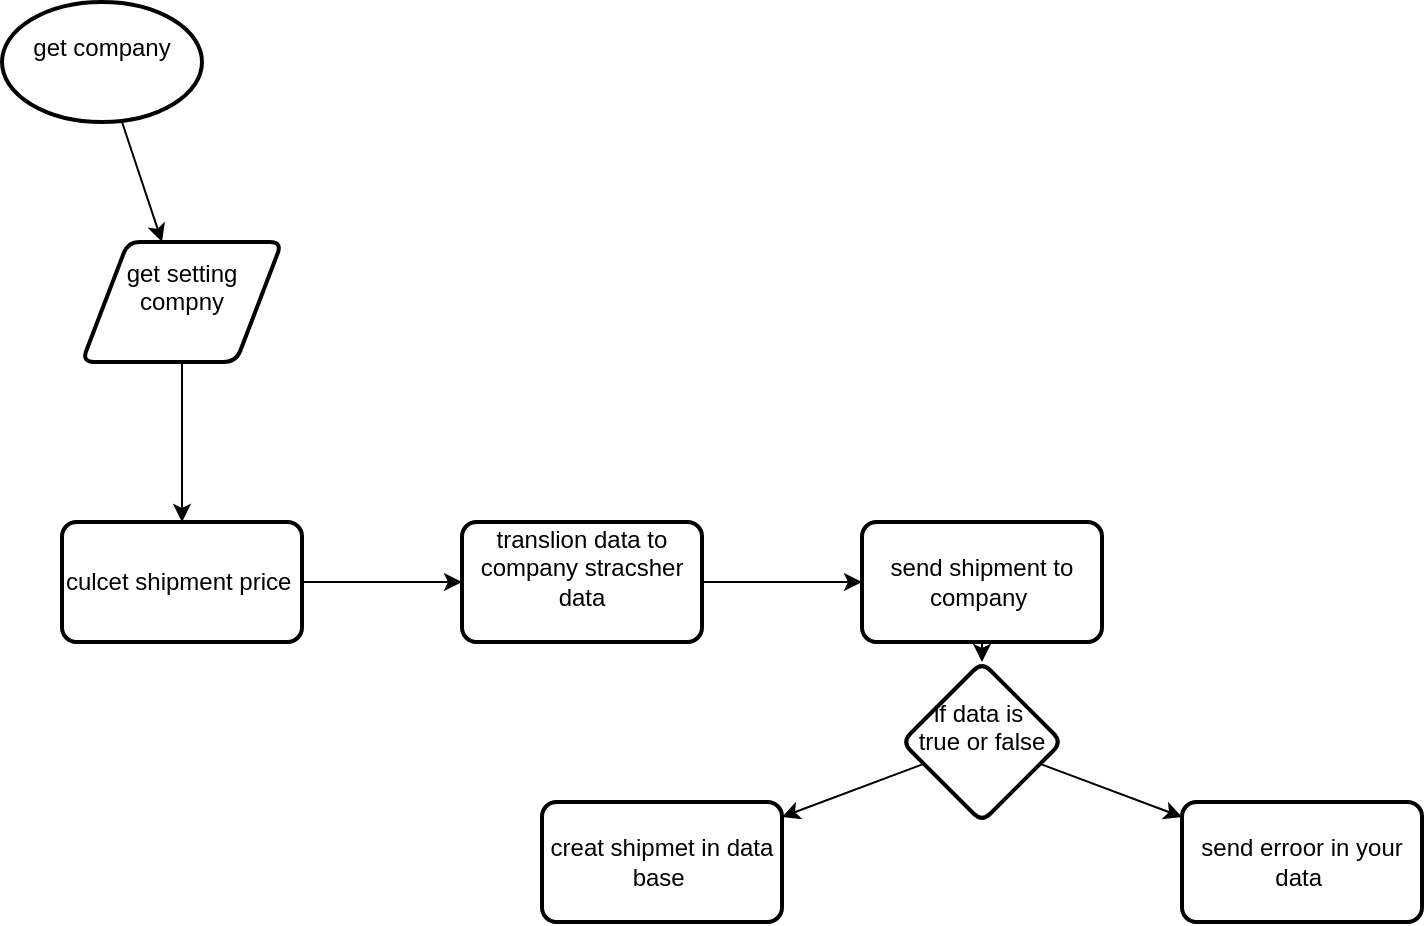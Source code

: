 <mxfile>
    <diagram id="SjiLC_NiveqXMaWre823" name="Page-1">
        <mxGraphModel dx="1100" dy="571" grid="1" gridSize="10" guides="1" tooltips="1" connect="1" arrows="1" fold="1" page="1" pageScale="1" pageWidth="850" pageHeight="1100" math="0" shadow="0">
            <root>
                <mxCell id="0"/>
                <mxCell id="1" parent="0"/>
                <mxCell id="4" value="" style="edgeStyle=none;html=1;" edge="1" parent="1" source="2" target="3">
                    <mxGeometry relative="1" as="geometry"/>
                </mxCell>
                <mxCell id="2" value="get company&lt;div&gt;&lt;br&gt;&lt;/div&gt;" style="strokeWidth=2;html=1;shape=mxgraph.flowchart.start_1;whiteSpace=wrap;" vertex="1" parent="1">
                    <mxGeometry x="210" y="30" width="100" height="60" as="geometry"/>
                </mxCell>
                <mxCell id="6" value="" style="edgeStyle=none;html=1;" edge="1" parent="1" source="3" target="5">
                    <mxGeometry relative="1" as="geometry"/>
                </mxCell>
                <mxCell id="3" value="get setting compny&lt;div&gt;&lt;br&gt;&lt;/div&gt;" style="shape=parallelogram;html=1;strokeWidth=2;perimeter=parallelogramPerimeter;whiteSpace=wrap;rounded=1;arcSize=12;size=0.23;" vertex="1" parent="1">
                    <mxGeometry x="250" y="150" width="100" height="60" as="geometry"/>
                </mxCell>
                <mxCell id="8" value="" style="edgeStyle=none;html=1;" edge="1" parent="1" source="5" target="7">
                    <mxGeometry relative="1" as="geometry"/>
                </mxCell>
                <mxCell id="5" value="culcet shipment price&amp;nbsp;" style="rounded=1;whiteSpace=wrap;html=1;strokeWidth=2;arcSize=12;" vertex="1" parent="1">
                    <mxGeometry x="240" y="290" width="120" height="60" as="geometry"/>
                </mxCell>
                <mxCell id="10" value="" style="edgeStyle=none;html=1;" edge="1" parent="1" source="7" target="9">
                    <mxGeometry relative="1" as="geometry"/>
                </mxCell>
                <mxCell id="7" value="translion data to company stracsher data&lt;div&gt;&lt;br&gt;&lt;/div&gt;" style="whiteSpace=wrap;html=1;rounded=1;strokeWidth=2;arcSize=12;" vertex="1" parent="1">
                    <mxGeometry x="440" y="290" width="120" height="60" as="geometry"/>
                </mxCell>
                <mxCell id="12" value="" style="edgeStyle=none;html=1;" edge="1" parent="1" source="9" target="11">
                    <mxGeometry relative="1" as="geometry"/>
                </mxCell>
                <mxCell id="9" value="send shipment to company&amp;nbsp;" style="rounded=1;whiteSpace=wrap;html=1;strokeWidth=2;arcSize=12;" vertex="1" parent="1">
                    <mxGeometry x="640" y="290" width="120" height="60" as="geometry"/>
                </mxCell>
                <mxCell id="14" value="" style="edgeStyle=none;html=1;" edge="1" parent="1" source="11" target="13">
                    <mxGeometry relative="1" as="geometry"/>
                </mxCell>
                <mxCell id="16" value="" style="edgeStyle=none;html=1;" edge="1" parent="1" source="11" target="15">
                    <mxGeometry relative="1" as="geometry"/>
                </mxCell>
                <mxCell id="11" value="if data is&amp;nbsp;&lt;div&gt;true or false&lt;/div&gt;&lt;div&gt;&lt;div&gt;&lt;br&gt;&lt;/div&gt;&lt;/div&gt;" style="rhombus;whiteSpace=wrap;html=1;rounded=1;strokeWidth=2;arcSize=12;" vertex="1" parent="1">
                    <mxGeometry x="660" y="360" width="80" height="80" as="geometry"/>
                </mxCell>
                <mxCell id="13" value="creat shipmet in data base&amp;nbsp;" style="rounded=1;whiteSpace=wrap;html=1;strokeWidth=2;arcSize=12;" vertex="1" parent="1">
                    <mxGeometry x="480" y="430" width="120" height="60" as="geometry"/>
                </mxCell>
                <mxCell id="15" value="send erroor in your data&amp;nbsp;" style="rounded=1;whiteSpace=wrap;html=1;strokeWidth=2;arcSize=12;" vertex="1" parent="1">
                    <mxGeometry x="800" y="430" width="120" height="60" as="geometry"/>
                </mxCell>
            </root>
        </mxGraphModel>
    </diagram>
</mxfile>